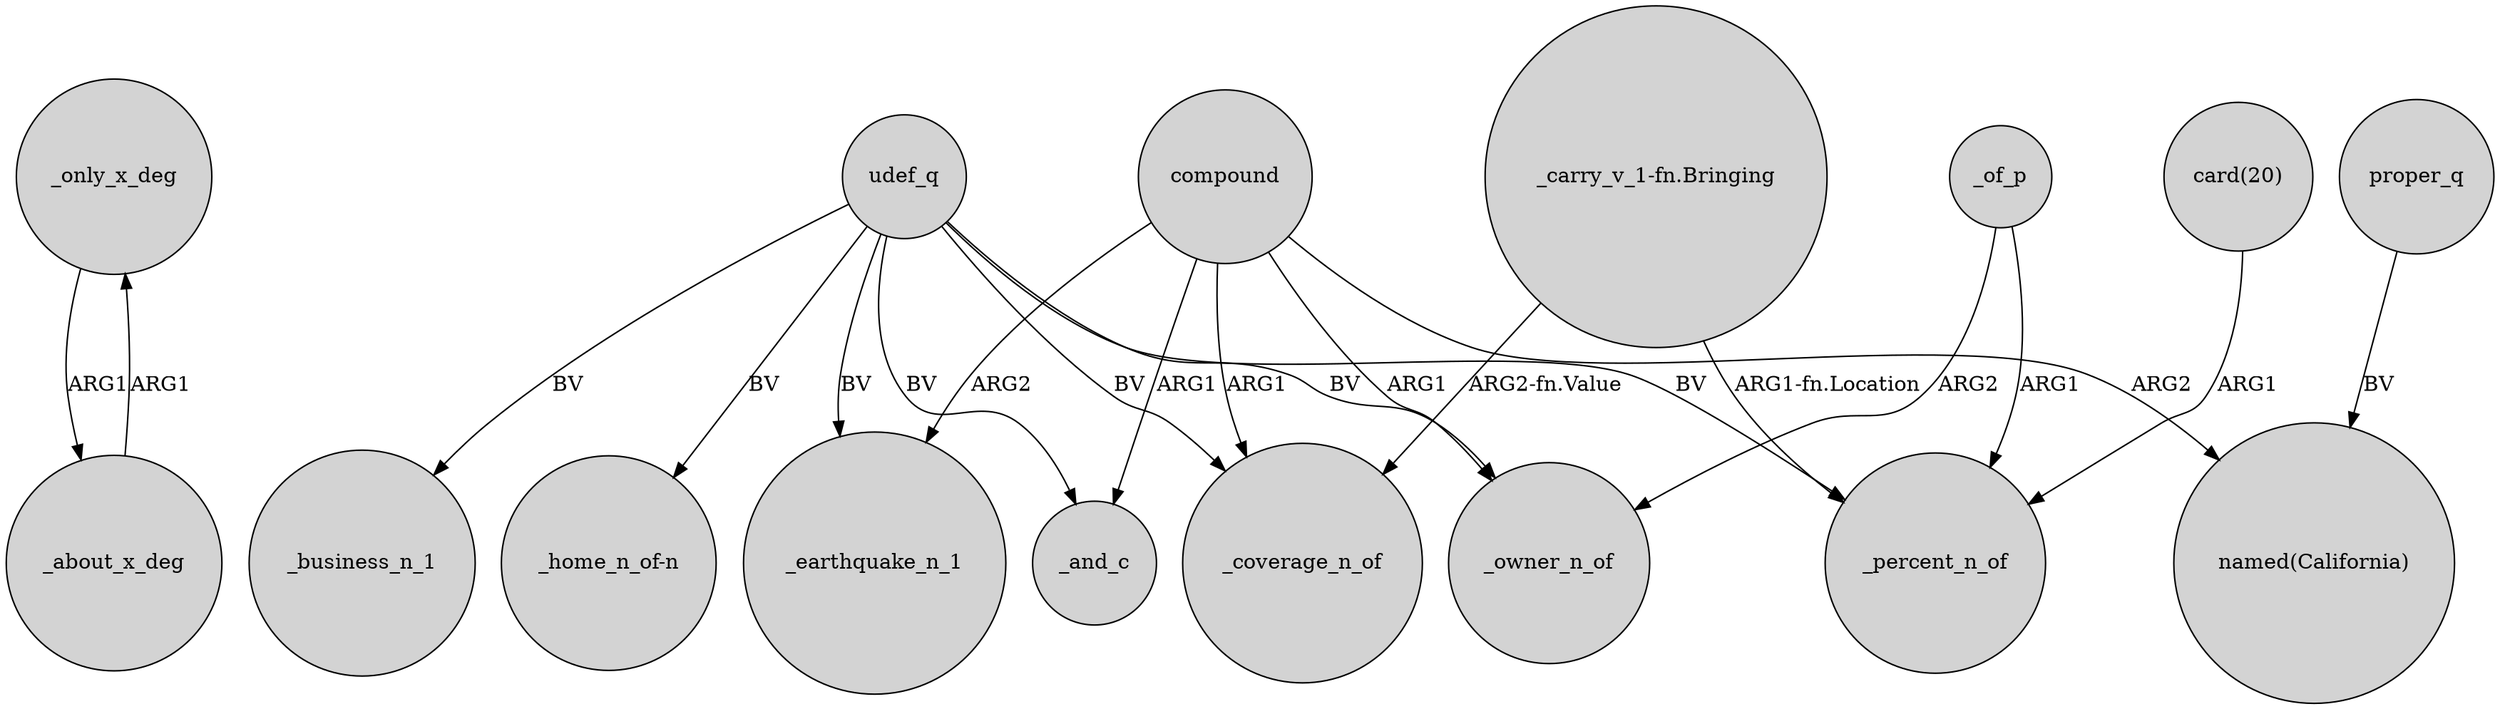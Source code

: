 digraph {
	node [shape=circle style=filled]
	_only_x_deg -> _about_x_deg [label=ARG1]
	compound -> _earthquake_n_1 [label=ARG2]
	udef_q -> _coverage_n_of [label=BV]
	proper_q -> "named(California)" [label=BV]
	udef_q -> "_home_n_of-n" [label=BV]
	"_carry_v_1-fn.Bringing" -> _coverage_n_of [label="ARG2-fn.Value"]
	udef_q -> _earthquake_n_1 [label=BV]
	_about_x_deg -> _only_x_deg [label=ARG1]
	_of_p -> _percent_n_of [label=ARG1]
	compound -> _coverage_n_of [label=ARG1]
	_of_p -> _owner_n_of [label=ARG2]
	compound -> _and_c [label=ARG1]
	"_carry_v_1-fn.Bringing" -> _percent_n_of [label="ARG1-fn.Location"]
	udef_q -> _owner_n_of [label=BV]
	compound -> "named(California)" [label=ARG2]
	udef_q -> _business_n_1 [label=BV]
	udef_q -> _percent_n_of [label=BV]
	compound -> _owner_n_of [label=ARG1]
	udef_q -> _and_c [label=BV]
	"card(20)" -> _percent_n_of [label=ARG1]
}
